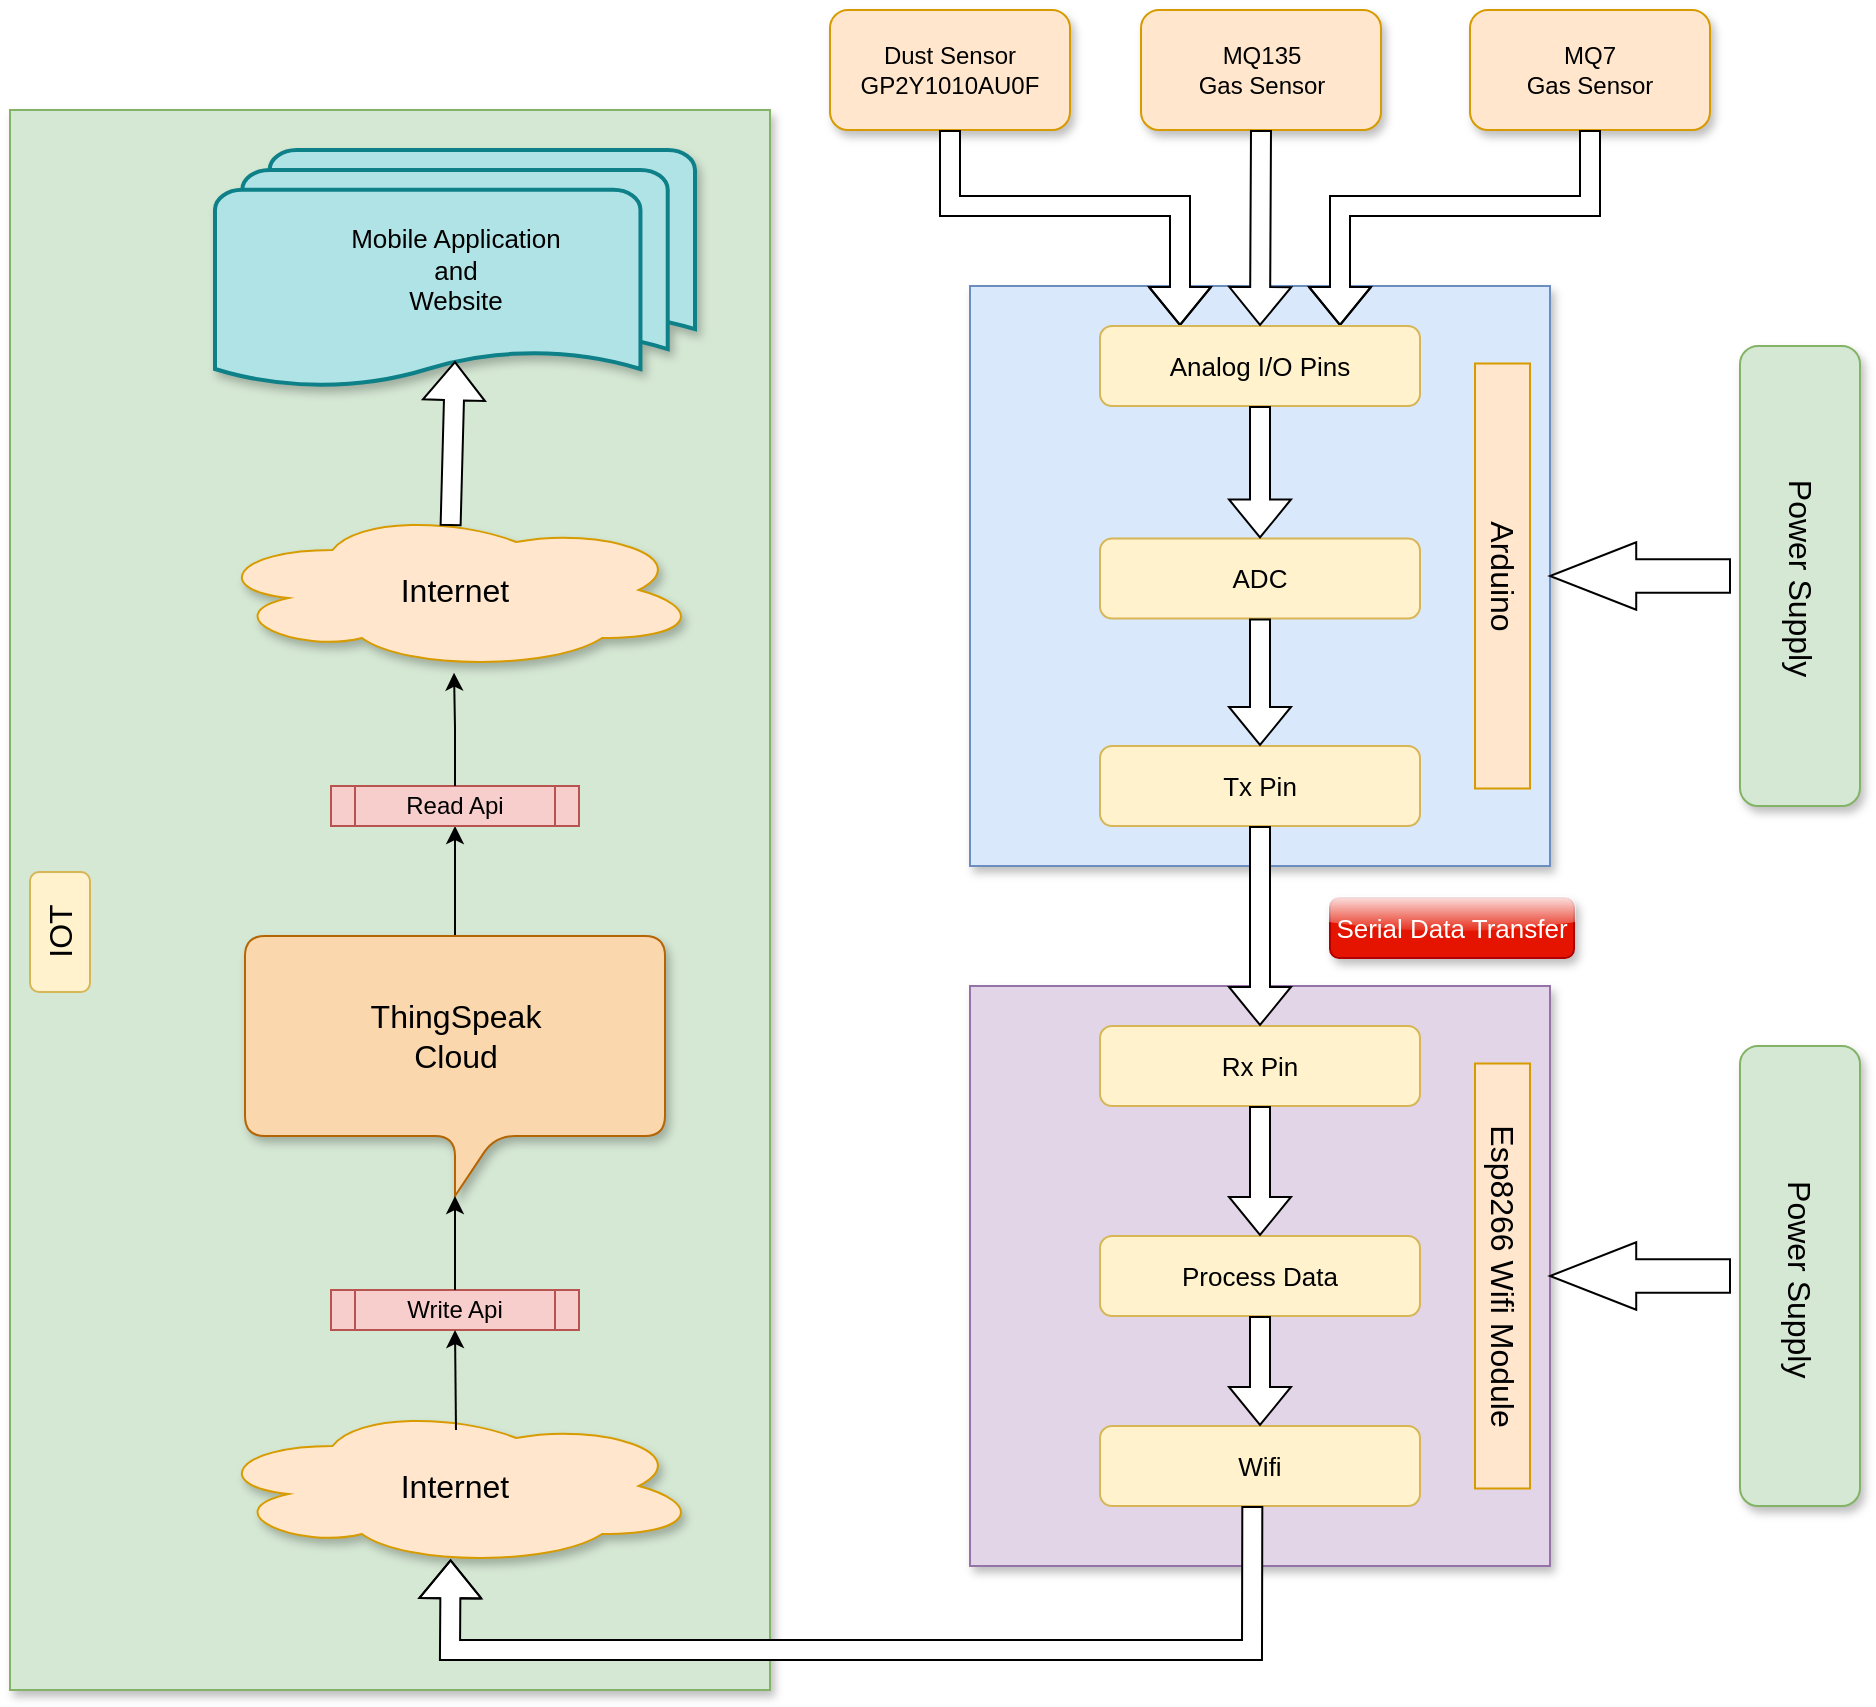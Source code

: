 <mxfile version="22.0.6" type="github">
  <diagram name="Page-1" id="-RKn1CxJKFZzDBLDh5lT">
    <mxGraphModel dx="1744" dy="962" grid="1" gridSize="10" guides="1" tooltips="1" connect="1" arrows="1" fold="1" page="1" pageScale="1" pageWidth="850" pageHeight="1100" math="0" shadow="0">
      <root>
        <mxCell id="0" />
        <mxCell id="1" parent="0" />
        <mxCell id="b9N2vnIqAtPl5k7uQ-oS-65" value="" style="rounded=0;whiteSpace=wrap;html=1;fillColor=#d5e8d4;strokeColor=#82b366;shadow=1;" vertex="1" parent="1">
          <mxGeometry x="300" y="90" width="380" height="790" as="geometry" />
        </mxCell>
        <mxCell id="b9N2vnIqAtPl5k7uQ-oS-2" value="Dust Sensor&lt;br&gt;GP2Y1010AU0F" style="rounded=1;whiteSpace=wrap;html=1;fillColor=#ffe6cc;strokeColor=#d79b00;shadow=1;" vertex="1" parent="1">
          <mxGeometry x="710" y="40" width="120" height="60" as="geometry" />
        </mxCell>
        <mxCell id="b9N2vnIqAtPl5k7uQ-oS-3" value="MQ135&lt;br&gt;Gas Sensor" style="rounded=1;whiteSpace=wrap;html=1;fillColor=#ffe6cc;strokeColor=#d79b00;shadow=1;" vertex="1" parent="1">
          <mxGeometry x="865.5" y="40" width="120" height="60" as="geometry" />
        </mxCell>
        <mxCell id="b9N2vnIqAtPl5k7uQ-oS-4" value="MQ7&lt;br&gt;Gas Sensor" style="rounded=1;whiteSpace=wrap;html=1;fillColor=#ffe6cc;strokeColor=#d79b00;shadow=1;" vertex="1" parent="1">
          <mxGeometry x="1030" y="40" width="120" height="60" as="geometry" />
        </mxCell>
        <mxCell id="b9N2vnIqAtPl5k7uQ-oS-6" value="" style="whiteSpace=wrap;html=1;aspect=fixed;fillColor=#dae8fc;strokeColor=#6c8ebf;glass=0;shadow=1;rounded=0;" vertex="1" parent="1">
          <mxGeometry x="780" y="178" width="290" height="290" as="geometry" />
        </mxCell>
        <mxCell id="b9N2vnIqAtPl5k7uQ-oS-7" value="&lt;font style=&quot;font-size: 16px;&quot;&gt;Arduino&lt;/font&gt;" style="text;html=1;align=center;verticalAlign=middle;whiteSpace=wrap;rounded=0;rotation=90;fillColor=#ffe6cc;strokeColor=#d79b00;" vertex="1" parent="1">
          <mxGeometry x="940" y="309.25" width="212.5" height="27.5" as="geometry" />
        </mxCell>
        <mxCell id="b9N2vnIqAtPl5k7uQ-oS-8" value="" style="rounded=1;whiteSpace=wrap;html=1;fillColor=#d5e8d4;strokeColor=#82b366;direction=north;shadow=1;" vertex="1" parent="1">
          <mxGeometry x="1165" y="208" width="60" height="230" as="geometry" />
        </mxCell>
        <mxCell id="b9N2vnIqAtPl5k7uQ-oS-9" value="&lt;font style=&quot;font-size: 16px;&quot;&gt;Power Supply&lt;/font&gt;" style="text;html=1;strokeColor=none;fillColor=none;align=center;verticalAlign=middle;whiteSpace=wrap;rounded=0;rotation=90;" vertex="1" parent="1">
          <mxGeometry x="1100" y="309.25" width="190" height="30" as="geometry" />
        </mxCell>
        <mxCell id="b9N2vnIqAtPl5k7uQ-oS-12" value="" style="shape=singleArrow;whiteSpace=wrap;html=1;arrowWidth=0.495;arrowSize=0.479;direction=west;fillColor=#FFFFFF;" vertex="1" parent="1">
          <mxGeometry x="1070" y="306.12" width="90" height="33.75" as="geometry" />
        </mxCell>
        <mxCell id="b9N2vnIqAtPl5k7uQ-oS-14" value="" style="shape=flexArrow;endArrow=classic;html=1;rounded=0;exitX=0.5;exitY=1;exitDx=0;exitDy=0;fillColor=#FFFFFF;entryX=0.25;entryY=0;entryDx=0;entryDy=0;" edge="1" parent="1" source="b9N2vnIqAtPl5k7uQ-oS-2" target="b9N2vnIqAtPl5k7uQ-oS-17">
          <mxGeometry width="50" height="50" relative="1" as="geometry">
            <mxPoint x="580" y="188" as="sourcePoint" />
            <mxPoint x="853" y="208" as="targetPoint" />
            <Array as="points">
              <mxPoint x="770" y="138" />
              <mxPoint x="885" y="138" />
            </Array>
          </mxGeometry>
        </mxCell>
        <mxCell id="b9N2vnIqAtPl5k7uQ-oS-16" value="" style="shape=flexArrow;endArrow=classic;html=1;rounded=0;entryX=0.75;entryY=0;entryDx=0;entryDy=0;exitX=0.5;exitY=1;exitDx=0;exitDy=0;fillColor=#FFFFFF;" edge="1" parent="1" source="b9N2vnIqAtPl5k7uQ-oS-4" target="b9N2vnIqAtPl5k7uQ-oS-17">
          <mxGeometry width="50" height="50" relative="1" as="geometry">
            <mxPoint x="1100" y="158" as="sourcePoint" />
            <mxPoint x="1150" y="108" as="targetPoint" />
            <Array as="points">
              <mxPoint x="1090" y="138" />
              <mxPoint x="965" y="138" />
            </Array>
          </mxGeometry>
        </mxCell>
        <mxCell id="b9N2vnIqAtPl5k7uQ-oS-17" value="&lt;font style=&quot;font-size: 13px;&quot;&gt;Analog I/O Pins&lt;/font&gt;" style="rounded=1;whiteSpace=wrap;html=1;fillColor=#fff2cc;strokeColor=#d6b656;" vertex="1" parent="1">
          <mxGeometry x="845" y="198" width="160" height="40" as="geometry" />
        </mxCell>
        <mxCell id="b9N2vnIqAtPl5k7uQ-oS-18" value="&lt;font style=&quot;font-size: 13px;&quot;&gt;ADC&lt;/font&gt;" style="rounded=1;whiteSpace=wrap;html=1;fillColor=#fff2cc;strokeColor=#d6b656;" vertex="1" parent="1">
          <mxGeometry x="845" y="304.25" width="160" height="40" as="geometry" />
        </mxCell>
        <mxCell id="b9N2vnIqAtPl5k7uQ-oS-15" value="" style="shape=flexArrow;endArrow=classic;html=1;rounded=0;exitX=0.5;exitY=1;exitDx=0;exitDy=0;entryX=0.5;entryY=0;entryDx=0;entryDy=0;fillStyle=auto;fillColor=#FFFFFF;" edge="1" parent="1" source="b9N2vnIqAtPl5k7uQ-oS-3" target="b9N2vnIqAtPl5k7uQ-oS-17">
          <mxGeometry width="50" height="50" relative="1" as="geometry">
            <mxPoint x="910" y="128" as="sourcePoint" />
            <mxPoint x="960" y="78" as="targetPoint" />
          </mxGeometry>
        </mxCell>
        <mxCell id="b9N2vnIqAtPl5k7uQ-oS-21" value="" style="shape=flexArrow;endArrow=classic;html=1;rounded=0;entryX=0.5;entryY=0;entryDx=0;entryDy=0;exitX=0.5;exitY=1;exitDx=0;exitDy=0;fillColor=#FFFFFF;" edge="1" parent="1" source="b9N2vnIqAtPl5k7uQ-oS-17" target="b9N2vnIqAtPl5k7uQ-oS-18">
          <mxGeometry width="50" height="50" relative="1" as="geometry">
            <mxPoint x="930" y="248" as="sourcePoint" />
            <mxPoint x="960" y="238" as="targetPoint" />
          </mxGeometry>
        </mxCell>
        <mxCell id="b9N2vnIqAtPl5k7uQ-oS-22" value="&lt;span style=&quot;font-size: 13px;&quot;&gt;Tx Pin&lt;/span&gt;" style="rounded=1;whiteSpace=wrap;html=1;fillColor=#fff2cc;strokeColor=#d6b656;" vertex="1" parent="1">
          <mxGeometry x="845" y="408" width="160" height="40" as="geometry" />
        </mxCell>
        <mxCell id="b9N2vnIqAtPl5k7uQ-oS-23" value="" style="shape=flexArrow;endArrow=classic;html=1;rounded=0;exitX=0.5;exitY=1;exitDx=0;exitDy=0;entryX=0.5;entryY=0;entryDx=0;entryDy=0;fillColor=#FFFFFF;" edge="1" parent="1" source="b9N2vnIqAtPl5k7uQ-oS-18" target="b9N2vnIqAtPl5k7uQ-oS-22">
          <mxGeometry width="50" height="50" relative="1" as="geometry">
            <mxPoint x="930" y="368" as="sourcePoint" />
            <mxPoint x="930" y="408" as="targetPoint" />
          </mxGeometry>
        </mxCell>
        <mxCell id="b9N2vnIqAtPl5k7uQ-oS-24" value="" style="whiteSpace=wrap;html=1;aspect=fixed;fillColor=#e1d5e7;strokeColor=#9673a6;rounded=0;glass=0;shadow=1;" vertex="1" parent="1">
          <mxGeometry x="780" y="528" width="290" height="290" as="geometry" />
        </mxCell>
        <mxCell id="b9N2vnIqAtPl5k7uQ-oS-26" value="" style="rounded=1;whiteSpace=wrap;html=1;fillColor=#d5e8d4;strokeColor=#82b366;direction=north;shadow=1;" vertex="1" parent="1">
          <mxGeometry x="1165" y="558" width="60" height="230" as="geometry" />
        </mxCell>
        <mxCell id="b9N2vnIqAtPl5k7uQ-oS-27" value="&lt;font style=&quot;font-size: 16px;&quot;&gt;Power Supply&lt;/font&gt;" style="text;html=1;strokeColor=none;fillColor=none;align=center;verticalAlign=middle;whiteSpace=wrap;rounded=0;rotation=90;" vertex="1" parent="1">
          <mxGeometry x="1100" y="659.88" width="190" height="30" as="geometry" />
        </mxCell>
        <mxCell id="b9N2vnIqAtPl5k7uQ-oS-28" value="" style="shape=singleArrow;whiteSpace=wrap;html=1;arrowWidth=0.495;arrowSize=0.479;direction=west;fillColor=#FFFFFF;" vertex="1" parent="1">
          <mxGeometry x="1070" y="656.13" width="90" height="33.75" as="geometry" />
        </mxCell>
        <mxCell id="b9N2vnIqAtPl5k7uQ-oS-29" value="&lt;font style=&quot;font-size: 16px;&quot;&gt;Esp8266 Wifi Module&lt;br&gt;&lt;/font&gt;" style="text;html=1;align=center;verticalAlign=middle;whiteSpace=wrap;rounded=0;rotation=90;fillColor=#ffe6cc;strokeColor=#d79b00;" vertex="1" parent="1">
          <mxGeometry x="940" y="659.25" width="212.5" height="27.5" as="geometry" />
        </mxCell>
        <mxCell id="b9N2vnIqAtPl5k7uQ-oS-30" value="&lt;font style=&quot;font-size: 13px;&quot;&gt;Serial Data Transfer&lt;/font&gt;" style="text;html=1;align=center;verticalAlign=middle;whiteSpace=wrap;rounded=1;glass=1;shadow=1;fillColor=#e51400;fontColor=#ffffff;strokeColor=#B20000;" vertex="1" parent="1">
          <mxGeometry x="960" y="484" width="122" height="30" as="geometry" />
        </mxCell>
        <mxCell id="b9N2vnIqAtPl5k7uQ-oS-31" value="&lt;font style=&quot;font-size: 13px;&quot;&gt;Rx Pin&lt;/font&gt;" style="rounded=1;whiteSpace=wrap;html=1;fillColor=#fff2cc;strokeColor=#d6b656;" vertex="1" parent="1">
          <mxGeometry x="845" y="548" width="160" height="40" as="geometry" />
        </mxCell>
        <mxCell id="b9N2vnIqAtPl5k7uQ-oS-32" value="" style="shape=flexArrow;endArrow=classic;html=1;rounded=0;exitX=0.5;exitY=1;exitDx=0;exitDy=0;entryX=0.5;entryY=0;entryDx=0;entryDy=0;fillColor=#FFFFFF;" edge="1" parent="1" source="b9N2vnIqAtPl5k7uQ-oS-22" target="b9N2vnIqAtPl5k7uQ-oS-31">
          <mxGeometry width="50" height="50" relative="1" as="geometry">
            <mxPoint x="935" y="354" as="sourcePoint" />
            <mxPoint x="935" y="418" as="targetPoint" />
          </mxGeometry>
        </mxCell>
        <mxCell id="b9N2vnIqAtPl5k7uQ-oS-34" value="&lt;span style=&quot;font-size: 13px;&quot;&gt;Process Data&lt;/span&gt;" style="rounded=1;whiteSpace=wrap;html=1;fillColor=#fff2cc;strokeColor=#d6b656;" vertex="1" parent="1">
          <mxGeometry x="845" y="653" width="160" height="40" as="geometry" />
        </mxCell>
        <mxCell id="b9N2vnIqAtPl5k7uQ-oS-35" value="&lt;span style=&quot;font-size: 13px;&quot;&gt;Wifi&lt;/span&gt;" style="rounded=1;whiteSpace=wrap;html=1;fillColor=#fff2cc;strokeColor=#d6b656;" vertex="1" parent="1">
          <mxGeometry x="845" y="748" width="160" height="40" as="geometry" />
        </mxCell>
        <mxCell id="b9N2vnIqAtPl5k7uQ-oS-36" value="&lt;font style=&quot;font-size: 16px;&quot;&gt;Internet&lt;/font&gt;" style="ellipse;shape=cloud;whiteSpace=wrap;html=1;fillColor=#ffe6cc;strokeColor=#d79b00;shadow=1;" vertex="1" parent="1">
          <mxGeometry x="400" y="738" width="245" height="80" as="geometry" />
        </mxCell>
        <mxCell id="b9N2vnIqAtPl5k7uQ-oS-37" value="" style="shape=flexArrow;endArrow=classic;html=1;rounded=0;exitX=0.5;exitY=1;exitDx=0;exitDy=0;fillColor=#FFFFFF;entryX=0.5;entryY=0;entryDx=0;entryDy=0;" edge="1" parent="1" source="b9N2vnIqAtPl5k7uQ-oS-31" target="b9N2vnIqAtPl5k7uQ-oS-34">
          <mxGeometry width="50" height="50" relative="1" as="geometry">
            <mxPoint x="935" y="458" as="sourcePoint" />
            <mxPoint x="935" y="558" as="targetPoint" />
          </mxGeometry>
        </mxCell>
        <mxCell id="b9N2vnIqAtPl5k7uQ-oS-38" value="" style="shape=flexArrow;endArrow=classic;html=1;rounded=0;exitX=0.5;exitY=1;exitDx=0;exitDy=0;fillColor=#FFFFFF;entryX=0.5;entryY=0;entryDx=0;entryDy=0;" edge="1" parent="1" source="b9N2vnIqAtPl5k7uQ-oS-34" target="b9N2vnIqAtPl5k7uQ-oS-35">
          <mxGeometry width="50" height="50" relative="1" as="geometry">
            <mxPoint x="935" y="598" as="sourcePoint" />
            <mxPoint x="935" y="663" as="targetPoint" />
          </mxGeometry>
        </mxCell>
        <mxCell id="b9N2vnIqAtPl5k7uQ-oS-39" value="" style="shape=flexArrow;endArrow=classic;html=1;rounded=0;exitX=0.476;exitY=1;exitDx=0;exitDy=0;fillColor=#FFFFFF;exitPerimeter=0;entryX=0.491;entryY=0.958;entryDx=0;entryDy=0;entryPerimeter=0;" edge="1" parent="1" source="b9N2vnIqAtPl5k7uQ-oS-35" target="b9N2vnIqAtPl5k7uQ-oS-36">
          <mxGeometry width="50" height="50" relative="1" as="geometry">
            <mxPoint x="935" y="703" as="sourcePoint" />
            <mxPoint x="921" y="848" as="targetPoint" />
            <Array as="points">
              <mxPoint x="921" y="860" />
              <mxPoint x="520" y="860" />
            </Array>
          </mxGeometry>
        </mxCell>
        <mxCell id="b9N2vnIqAtPl5k7uQ-oS-40" value="Write Api" style="shape=process;whiteSpace=wrap;html=1;backgroundOutline=1;fillColor=#f8cecc;strokeColor=#b85450;" vertex="1" parent="1">
          <mxGeometry x="460.5" y="680" width="124" height="20" as="geometry" />
        </mxCell>
        <mxCell id="b9N2vnIqAtPl5k7uQ-oS-58" style="edgeStyle=orthogonalEdgeStyle;rounded=0;orthogonalLoop=1;jettySize=auto;html=1;exitX=0.5;exitY=0;exitDx=0;exitDy=0;exitPerimeter=0;entryX=0.5;entryY=1;entryDx=0;entryDy=0;" edge="1" parent="1" source="b9N2vnIqAtPl5k7uQ-oS-46" target="b9N2vnIqAtPl5k7uQ-oS-47">
          <mxGeometry relative="1" as="geometry" />
        </mxCell>
        <mxCell id="b9N2vnIqAtPl5k7uQ-oS-46" value="&lt;font style=&quot;font-size: 16px;&quot;&gt;ThingSpeak&lt;br&gt;Cloud&lt;/font&gt;" style="shape=callout;whiteSpace=wrap;html=1;perimeter=calloutPerimeter;rounded=1;shadow=1;fillColor=#fad7ac;strokeColor=#b46504;" vertex="1" parent="1">
          <mxGeometry x="417.5" y="503" width="210" height="130" as="geometry" />
        </mxCell>
        <mxCell id="b9N2vnIqAtPl5k7uQ-oS-47" value="Read Api" style="shape=process;whiteSpace=wrap;html=1;backgroundOutline=1;fillColor=#f8cecc;strokeColor=#b85450;" vertex="1" parent="1">
          <mxGeometry x="460.5" y="428" width="124" height="20" as="geometry" />
        </mxCell>
        <mxCell id="b9N2vnIqAtPl5k7uQ-oS-49" value="&lt;font style=&quot;font-size: 16px;&quot;&gt;Internet&lt;/font&gt;" style="ellipse;shape=cloud;whiteSpace=wrap;html=1;fillColor=#ffe6cc;strokeColor=#d79b00;shadow=1;" vertex="1" parent="1">
          <mxGeometry x="400" y="290" width="245" height="80" as="geometry" />
        </mxCell>
        <mxCell id="b9N2vnIqAtPl5k7uQ-oS-52" value="&lt;font style=&quot;font-size: 13px;&quot;&gt;Mobile Application&lt;br&gt;and&lt;br&gt;Website&lt;/font&gt;" style="strokeWidth=2;html=1;shape=mxgraph.flowchart.multi-document;whiteSpace=wrap;fillColor=#b0e3e6;strokeColor=#0e8088;shadow=1;" vertex="1" parent="1">
          <mxGeometry x="402.5" y="110" width="240" height="120" as="geometry" />
        </mxCell>
        <mxCell id="b9N2vnIqAtPl5k7uQ-oS-55" value="" style="endArrow=classic;html=1;rounded=0;entryX=0.5;entryY=1;entryDx=0;entryDy=0;" edge="1" parent="1" target="b9N2vnIqAtPl5k7uQ-oS-40">
          <mxGeometry width="50" height="50" relative="1" as="geometry">
            <mxPoint x="523" y="750" as="sourcePoint" />
            <mxPoint x="520" y="720" as="targetPoint" />
          </mxGeometry>
        </mxCell>
        <mxCell id="b9N2vnIqAtPl5k7uQ-oS-57" style="edgeStyle=orthogonalEdgeStyle;rounded=0;orthogonalLoop=1;jettySize=auto;html=1;exitX=0.5;exitY=0;exitDx=0;exitDy=0;entryX=0;entryY=0;entryDx=105;entryDy=130;entryPerimeter=0;" edge="1" parent="1" source="b9N2vnIqAtPl5k7uQ-oS-40" target="b9N2vnIqAtPl5k7uQ-oS-46">
          <mxGeometry relative="1" as="geometry" />
        </mxCell>
        <mxCell id="b9N2vnIqAtPl5k7uQ-oS-61" style="edgeStyle=orthogonalEdgeStyle;rounded=0;orthogonalLoop=1;jettySize=auto;html=1;exitX=0.5;exitY=0;exitDx=0;exitDy=0;entryX=0.498;entryY=1.017;entryDx=0;entryDy=0;entryPerimeter=0;" edge="1" parent="1" source="b9N2vnIqAtPl5k7uQ-oS-47" target="b9N2vnIqAtPl5k7uQ-oS-49">
          <mxGeometry relative="1" as="geometry" />
        </mxCell>
        <mxCell id="b9N2vnIqAtPl5k7uQ-oS-63" value="" style="shape=flexArrow;endArrow=classic;html=1;rounded=0;exitX=0.491;exitY=0.1;exitDx=0;exitDy=0;entryX=0.5;entryY=0.88;entryDx=0;entryDy=0;fillColor=#FFFFFF;exitPerimeter=0;entryPerimeter=0;" edge="1" parent="1" source="b9N2vnIqAtPl5k7uQ-oS-49" target="b9N2vnIqAtPl5k7uQ-oS-52">
          <mxGeometry width="50" height="50" relative="1" as="geometry">
            <mxPoint x="935" y="458" as="sourcePoint" />
            <mxPoint x="935" y="558" as="targetPoint" />
          </mxGeometry>
        </mxCell>
        <mxCell id="b9N2vnIqAtPl5k7uQ-oS-67" value="" style="rounded=1;whiteSpace=wrap;html=1;fillColor=#fff2cc;strokeColor=#d6b656;" vertex="1" parent="1">
          <mxGeometry x="310" y="471" width="30" height="60" as="geometry" />
        </mxCell>
        <mxCell id="b9N2vnIqAtPl5k7uQ-oS-66" value="&lt;font style=&quot;font-size: 16px;&quot;&gt;IOT&lt;/font&gt;" style="text;html=1;align=center;verticalAlign=middle;whiteSpace=wrap;rounded=0;rotation=270;" vertex="1" parent="1">
          <mxGeometry x="267.5" y="488" width="115" height="26" as="geometry" />
        </mxCell>
      </root>
    </mxGraphModel>
  </diagram>
</mxfile>
